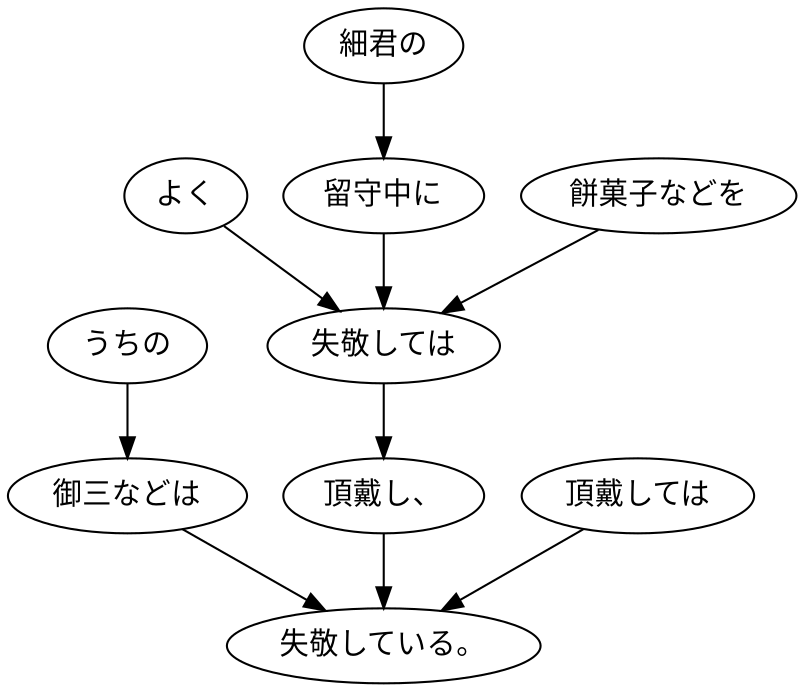 digraph graph441 {
	node0 [label="うちの"];
	node1 [label="御三などは"];
	node2 [label="よく"];
	node3 [label="細君の"];
	node4 [label="留守中に"];
	node5 [label="餅菓子などを"];
	node6 [label="失敬しては"];
	node7 [label="頂戴し、"];
	node8 [label="頂戴しては"];
	node9 [label="失敬している。"];
	node0 -> node1;
	node1 -> node9;
	node2 -> node6;
	node3 -> node4;
	node4 -> node6;
	node5 -> node6;
	node6 -> node7;
	node7 -> node9;
	node8 -> node9;
}
